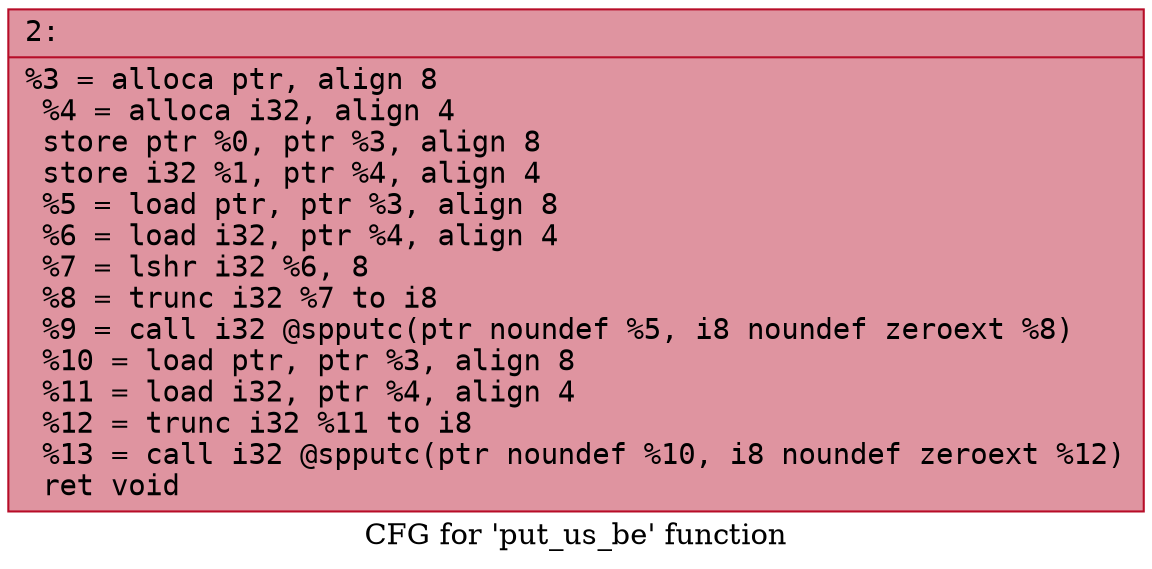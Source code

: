 digraph "CFG for 'put_us_be' function" {
	label="CFG for 'put_us_be' function";

	Node0x600003baf200 [shape=record,color="#b70d28ff", style=filled, fillcolor="#b70d2870" fontname="Courier",label="{2:\l|  %3 = alloca ptr, align 8\l  %4 = alloca i32, align 4\l  store ptr %0, ptr %3, align 8\l  store i32 %1, ptr %4, align 4\l  %5 = load ptr, ptr %3, align 8\l  %6 = load i32, ptr %4, align 4\l  %7 = lshr i32 %6, 8\l  %8 = trunc i32 %7 to i8\l  %9 = call i32 @spputc(ptr noundef %5, i8 noundef zeroext %8)\l  %10 = load ptr, ptr %3, align 8\l  %11 = load i32, ptr %4, align 4\l  %12 = trunc i32 %11 to i8\l  %13 = call i32 @spputc(ptr noundef %10, i8 noundef zeroext %12)\l  ret void\l}"];
}
